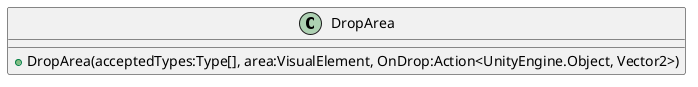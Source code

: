 @startuml
class DropArea {
    + DropArea(acceptedTypes:Type[], area:VisualElement, OnDrop:Action<UnityEngine.Object, Vector2>)
}
@enduml
